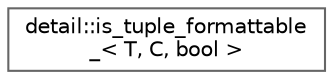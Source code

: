 digraph "类继承关系图"
{
 // LATEX_PDF_SIZE
  bgcolor="transparent";
  edge [fontname=Helvetica,fontsize=10,labelfontname=Helvetica,labelfontsize=10];
  node [fontname=Helvetica,fontsize=10,shape=box,height=0.2,width=0.4];
  rankdir="LR";
  Node0 [id="Node000000",label="detail::is_tuple_formattable\l_\< T, C, bool \>",height=0.2,width=0.4,color="grey40", fillcolor="white", style="filled",URL="$classdetail_1_1is__tuple__formattable__.html",tooltip=" "];
}
